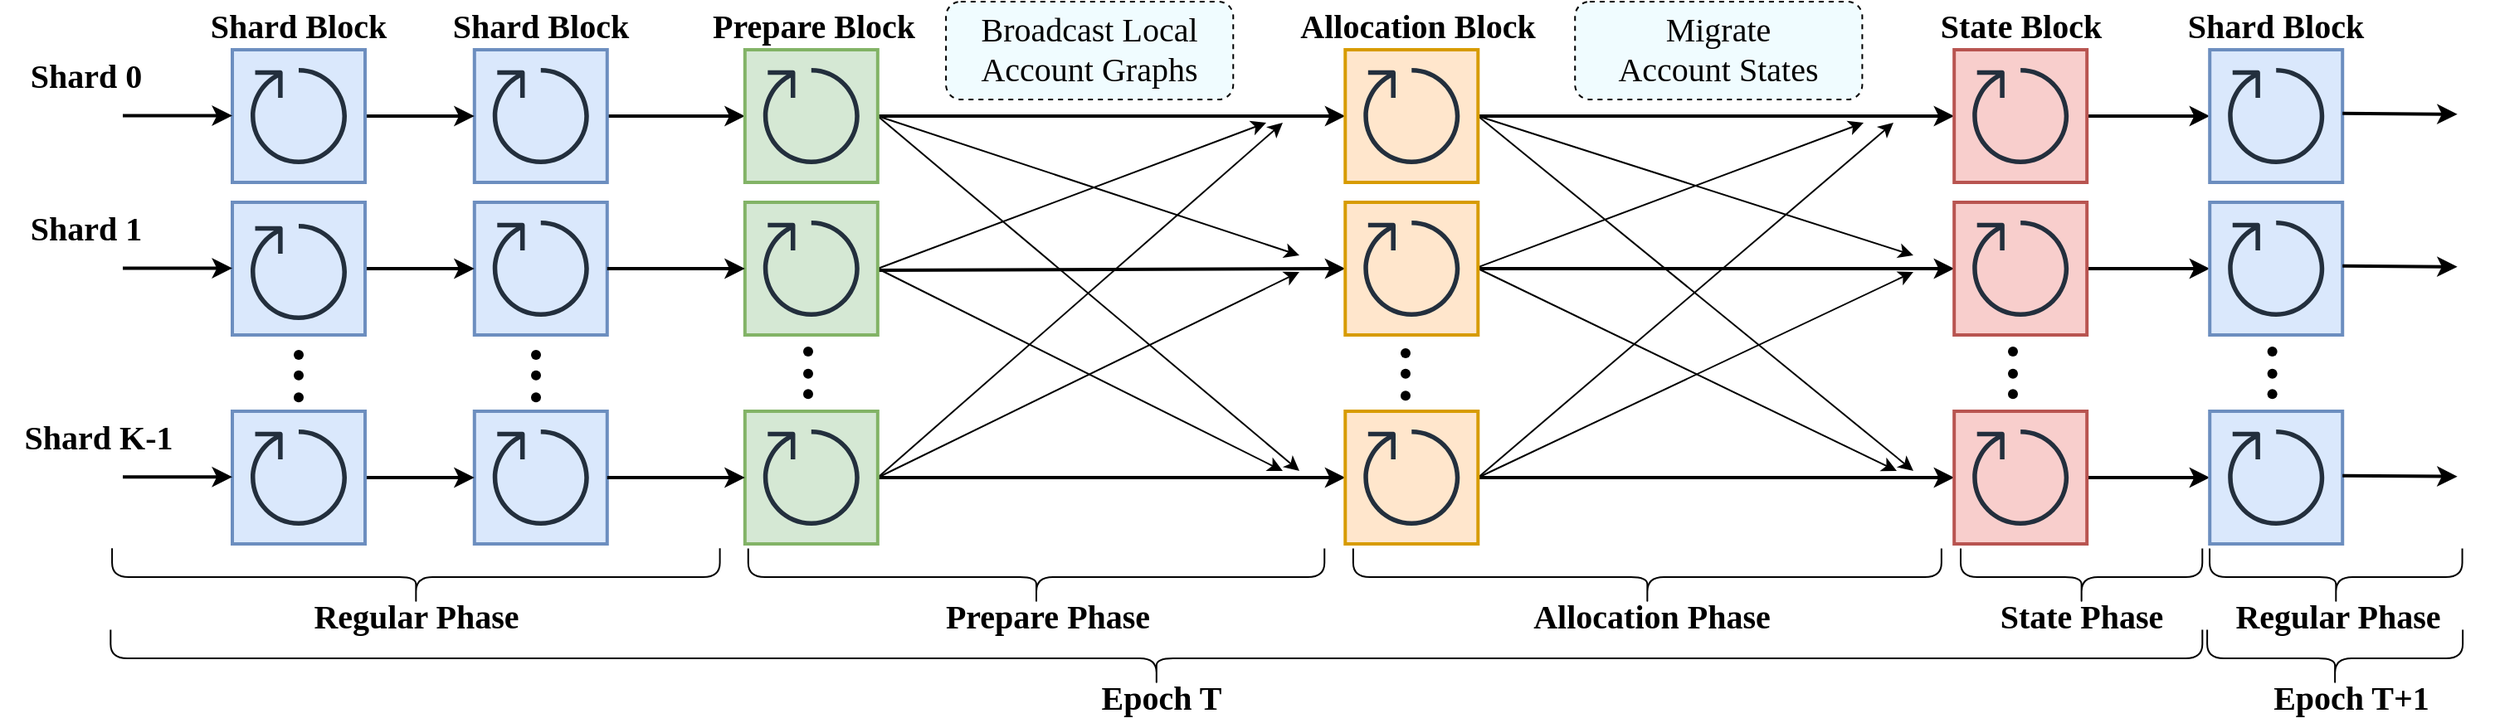 <mxfile version="22.0.3" type="device">
  <diagram id="_VFTBSKEBvOXXveK2GOR" name="第 1 页">
    <mxGraphModel dx="2044" dy="1166" grid="1" gridSize="10" guides="1" tooltips="1" connect="1" arrows="1" fold="1" page="1" pageScale="1" pageWidth="827" pageHeight="1169" math="0" shadow="0">
      <root>
        <mxCell id="0" />
        <mxCell id="1" parent="0" />
        <mxCell id="jjL_H0jXXh8-tqAnvM_W-17" value="Shard 0" style="text;html=1;strokeColor=none;fillColor=none;align=center;verticalAlign=middle;whiteSpace=wrap;rounded=0;fontSize=20;container=0;fontFamily=Times New Roman;fontStyle=1" parent="1" vertex="1">
          <mxGeometry x="10.0" y="296" width="103.852" height="30" as="geometry" />
        </mxCell>
        <mxCell id="jjL_H0jXXh8-tqAnvM_W-18" value="Shard 1" style="text;html=1;strokeColor=none;fillColor=none;align=center;verticalAlign=middle;whiteSpace=wrap;rounded=0;fontSize=20;container=0;fontFamily=Times New Roman;fontStyle=1" parent="1" vertex="1">
          <mxGeometry x="10" y="388" width="103.852" height="30" as="geometry" />
        </mxCell>
        <mxCell id="jjL_H0jXXh8-tqAnvM_W-19" value="Shard K-1" style="text;html=1;strokeColor=none;fillColor=none;align=center;verticalAlign=middle;whiteSpace=wrap;rounded=0;fontSize=20;container=0;fontFamily=Times New Roman;fontStyle=1" parent="1" vertex="1">
          <mxGeometry x="10.0" y="514" width="119.2" height="30" as="geometry" />
        </mxCell>
        <mxCell id="jjL_H0jXXh8-tqAnvM_W-20" value="" style="endArrow=classic;html=1;rounded=0;exitX=1;exitY=0.5;exitDx=0;exitDy=0;strokeWidth=2;fontFamily=Times New Roman;fontStyle=1" parent="1" source="jjL_H0jXXh8-tqAnvM_W-5" edge="1">
          <mxGeometry width="50" height="50" relative="1" as="geometry">
            <mxPoint x="718.531" y="536" as="sourcePoint" />
            <mxPoint x="458.903" y="336" as="targetPoint" />
          </mxGeometry>
        </mxCell>
        <mxCell id="jjL_H0jXXh8-tqAnvM_W-33" value="Shard Block" style="text;html=1;strokeColor=none;fillColor=none;align=center;verticalAlign=middle;whiteSpace=wrap;rounded=0;fontSize=20;container=0;fontFamily=Times New Roman;fontStyle=1" parent="1" vertex="1">
          <mxGeometry x="279.99" y="266" width="111.79" height="30" as="geometry" />
        </mxCell>
        <mxCell id="jjL_H0jXXh8-tqAnvM_W-34" value="Prepare Block" style="text;html=1;strokeColor=none;fillColor=none;align=center;verticalAlign=middle;whiteSpace=wrap;rounded=0;fontSize=20;container=0;fontFamily=Times New Roman;fontStyle=1" parent="1" vertex="1">
          <mxGeometry x="436.78" y="266" width="127.06" height="30" as="geometry" />
        </mxCell>
        <mxCell id="jjL_H0jXXh8-tqAnvM_W-44" value="Allocation Block" style="text;html=1;strokeColor=none;fillColor=none;align=center;verticalAlign=middle;whiteSpace=wrap;rounded=0;fontSize=20;container=0;fontFamily=Times New Roman;fontStyle=1" parent="1" vertex="1">
          <mxGeometry x="789.9" y="266" width="148.81" height="30" as="geometry" />
        </mxCell>
        <mxCell id="jjL_H0jXXh8-tqAnvM_W-54" value="State Block" style="text;html=1;strokeColor=none;fillColor=none;align=center;verticalAlign=middle;whiteSpace=wrap;rounded=0;fontSize=20;container=0;fontFamily=Times New Roman;fontStyle=1" parent="1" vertex="1">
          <mxGeometry x="1175.673" y="266" width="103.852" height="30" as="geometry" />
        </mxCell>
        <mxCell id="jjL_H0jXXh8-tqAnvM_W-65" value="" style="endArrow=classic;html=1;rounded=0;exitX=1;exitY=0.5;exitDx=0;exitDy=0;strokeWidth=2;entryX=0;entryY=0.5;entryDx=0;entryDy=0;fontFamily=Times New Roman;fontStyle=1" parent="1" source="jjL_H0jXXh8-tqAnvM_W-22" target="jjL_H0jXXh8-tqAnvM_W-36" edge="1">
          <mxGeometry width="50" height="50" relative="1" as="geometry">
            <mxPoint x="597.371" y="335.5" as="sourcePoint" />
            <mxPoint x="666.606" y="335.5" as="targetPoint" />
          </mxGeometry>
        </mxCell>
        <mxCell id="jjL_H0jXXh8-tqAnvM_W-67" value="" style="endArrow=classic;html=1;rounded=0;strokeWidth=2;entryX=0;entryY=0.5;entryDx=0;entryDy=0;fontFamily=Times New Roman;fontStyle=1;exitX=0.926;exitY=0.513;exitDx=0;exitDy=0;exitPerimeter=0;" parent="1" source="jjL_H0jXXh8-tqAnvM_W-25" target="jjL_H0jXXh8-tqAnvM_W-39" edge="1">
          <mxGeometry width="50" height="50" relative="1" as="geometry">
            <mxPoint x="543" y="428" as="sourcePoint" />
            <mxPoint x="735.84" y="428" as="targetPoint" />
          </mxGeometry>
        </mxCell>
        <mxCell id="jjL_H0jXXh8-tqAnvM_W-68" value="" style="endArrow=classic;html=1;rounded=0;exitX=1;exitY=0.5;exitDx=0;exitDy=0;strokeWidth=2;entryX=0;entryY=0.5;entryDx=0;entryDy=0;fontFamily=Times New Roman;fontStyle=1" parent="1" source="jjL_H0jXXh8-tqAnvM_W-28" target="jjL_H0jXXh8-tqAnvM_W-42" edge="1">
          <mxGeometry width="50" height="50" relative="1" as="geometry">
            <mxPoint x="597.371" y="553.5" as="sourcePoint" />
            <mxPoint x="735.84" y="554" as="targetPoint" />
          </mxGeometry>
        </mxCell>
        <mxCell id="jjL_H0jXXh8-tqAnvM_W-69" value="" style="endArrow=classic;html=1;rounded=0;exitX=1;exitY=0.5;exitDx=0;exitDy=0;strokeWidth=2;entryX=0;entryY=0.5;entryDx=0;entryDy=0;fontFamily=Times New Roman;fontStyle=1" parent="1" source="jjL_H0jXXh8-tqAnvM_W-42" target="jjL_H0jXXh8-tqAnvM_W-52" edge="1">
          <mxGeometry width="50" height="50" relative="1" as="geometry">
            <mxPoint x="959.121" y="553.5" as="sourcePoint" />
            <mxPoint x="1097.589" y="554" as="targetPoint" />
          </mxGeometry>
        </mxCell>
        <mxCell id="jjL_H0jXXh8-tqAnvM_W-70" value="" style="endArrow=classic;html=1;rounded=0;exitX=1;exitY=0.5;exitDx=0;exitDy=0;strokeWidth=2;entryX=0;entryY=0.5;entryDx=0;entryDy=0;fontFamily=Times New Roman;fontStyle=1" parent="1" source="jjL_H0jXXh8-tqAnvM_W-39" target="jjL_H0jXXh8-tqAnvM_W-49" edge="1">
          <mxGeometry width="50" height="50" relative="1" as="geometry">
            <mxPoint x="959.121" y="427.5" as="sourcePoint" />
            <mxPoint x="1097.589" y="428" as="targetPoint" />
          </mxGeometry>
        </mxCell>
        <mxCell id="jjL_H0jXXh8-tqAnvM_W-71" value="" style="endArrow=classic;html=1;rounded=0;exitX=1;exitY=0.5;exitDx=0;exitDy=0;strokeWidth=2;entryX=0;entryY=0.5;entryDx=0;entryDy=0;fontFamily=Times New Roman;fontStyle=1" parent="1" source="jjL_H0jXXh8-tqAnvM_W-36" target="jjL_H0jXXh8-tqAnvM_W-46" edge="1">
          <mxGeometry width="50" height="50" relative="1" as="geometry">
            <mxPoint x="959.121" y="335.5" as="sourcePoint" />
            <mxPoint x="1097.589" y="336" as="targetPoint" />
          </mxGeometry>
        </mxCell>
        <mxCell id="jjL_H0jXXh8-tqAnvM_W-72" value="" style="endArrow=classic;html=1;rounded=0;exitX=1;exitY=0.5;exitDx=0;exitDy=0;strokeWidth=2;fontFamily=Times New Roman;fontStyle=1;entryX=0;entryY=0.5;entryDx=0;entryDy=0;" parent="1" source="jjL_H0jXXh8-tqAnvM_W-46" target="jjL_H0jXXh8-tqAnvM_W-56" edge="1">
          <mxGeometry width="50" height="50" relative="1" as="geometry">
            <mxPoint x="1326.063" y="335.5" as="sourcePoint" />
            <mxPoint x="1395.297" y="336" as="targetPoint" />
          </mxGeometry>
        </mxCell>
        <mxCell id="jjL_H0jXXh8-tqAnvM_W-73" value="" style="endArrow=classic;html=1;rounded=0;exitX=1;exitY=0.5;exitDx=0;exitDy=0;strokeWidth=2;fontFamily=Times New Roman;fontStyle=1;entryX=0;entryY=0.5;entryDx=0;entryDy=0;" parent="1" source="jjL_H0jXXh8-tqAnvM_W-49" target="jjL_H0jXXh8-tqAnvM_W-59" edge="1">
          <mxGeometry width="50" height="50" relative="1" as="geometry">
            <mxPoint x="1326.063" y="427.5" as="sourcePoint" />
            <mxPoint x="1395.297" y="428" as="targetPoint" />
          </mxGeometry>
        </mxCell>
        <mxCell id="jjL_H0jXXh8-tqAnvM_W-74" value="" style="endArrow=classic;html=1;rounded=0;exitX=1;exitY=0.5;exitDx=0;exitDy=0;strokeWidth=2;fontFamily=Times New Roman;fontStyle=1;entryX=0;entryY=0.5;entryDx=0;entryDy=0;" parent="1" source="jjL_H0jXXh8-tqAnvM_W-52" target="jjL_H0jXXh8-tqAnvM_W-62" edge="1">
          <mxGeometry width="50" height="50" relative="1" as="geometry">
            <mxPoint x="1326.063" y="553.5" as="sourcePoint" />
            <mxPoint x="1395.297" y="554" as="targetPoint" />
          </mxGeometry>
        </mxCell>
        <mxCell id="jjL_H0jXXh8-tqAnvM_W-76" value="Shard Block" style="text;html=1;strokeColor=none;fillColor=none;align=center;verticalAlign=middle;whiteSpace=wrap;rounded=0;fontSize=20;container=0;fontFamily=Times New Roman;fontStyle=1" parent="1" vertex="1">
          <mxGeometry x="1324.88" y="266" width="113.46" height="30" as="geometry" />
        </mxCell>
        <mxCell id="jjL_H0jXXh8-tqAnvM_W-85" value="" style="endArrow=classic;html=1;rounded=0;exitX=1;exitY=0.5;exitDx=0;exitDy=0;fontFamily=Times New Roman;fontStyle=1" parent="1" source="jjL_H0jXXh8-tqAnvM_W-22" edge="1">
          <mxGeometry width="50" height="50" relative="1" as="geometry">
            <mxPoint x="718.531" y="519" as="sourcePoint" />
            <mxPoint x="793" y="420" as="targetPoint" />
          </mxGeometry>
        </mxCell>
        <mxCell id="jjL_H0jXXh8-tqAnvM_W-86" value="" style="endArrow=classic;html=1;rounded=0;fontFamily=Times New Roman;fontStyle=1;exitX=1;exitY=0.5;exitDx=0;exitDy=0;" parent="1" source="jjL_H0jXXh8-tqAnvM_W-25" edge="1">
          <mxGeometry width="50" height="50" relative="1" as="geometry">
            <mxPoint x="597.371" y="439" as="sourcePoint" />
            <mxPoint x="773" y="340" as="targetPoint" />
          </mxGeometry>
        </mxCell>
        <mxCell id="jjL_H0jXXh8-tqAnvM_W-87" value="" style="endArrow=classic;html=1;rounded=0;exitX=1;exitY=0.5;exitDx=0;exitDy=0;fontFamily=Times New Roman;fontStyle=1" parent="1" source="jjL_H0jXXh8-tqAnvM_W-22" edge="1">
          <mxGeometry width="50" height="50" relative="1" as="geometry">
            <mxPoint x="614.68" y="449" as="sourcePoint" />
            <mxPoint x="793" y="550" as="targetPoint" />
          </mxGeometry>
        </mxCell>
        <mxCell id="jjL_H0jXXh8-tqAnvM_W-88" value="" style="endArrow=classic;html=1;rounded=0;exitX=1;exitY=0.5;exitDx=0;exitDy=0;fontFamily=Times New Roman;fontStyle=1" parent="1" source="jjL_H0jXXh8-tqAnvM_W-25" edge="1">
          <mxGeometry width="50" height="50" relative="1" as="geometry">
            <mxPoint x="614.68" y="329" as="sourcePoint" />
            <mxPoint x="783" y="550" as="targetPoint" />
          </mxGeometry>
        </mxCell>
        <mxCell id="jjL_H0jXXh8-tqAnvM_W-89" value="" style="endArrow=classic;html=1;rounded=0;exitX=1;exitY=0.5;exitDx=0;exitDy=0;fontFamily=Times New Roman;fontStyle=1" parent="1" source="jjL_H0jXXh8-tqAnvM_W-28" edge="1">
          <mxGeometry width="50" height="50" relative="1" as="geometry">
            <mxPoint x="614.68" y="449" as="sourcePoint" />
            <mxPoint x="793" y="430" as="targetPoint" />
          </mxGeometry>
        </mxCell>
        <mxCell id="jjL_H0jXXh8-tqAnvM_W-90" value="" style="endArrow=classic;html=1;rounded=0;exitX=1;exitY=0.5;exitDx=0;exitDy=0;fontFamily=Times New Roman;fontStyle=1" parent="1" source="jjL_H0jXXh8-tqAnvM_W-28" edge="1">
          <mxGeometry width="50" height="50" relative="1" as="geometry">
            <mxPoint x="597.371" y="679" as="sourcePoint" />
            <mxPoint x="783" y="340" as="targetPoint" />
          </mxGeometry>
        </mxCell>
        <mxCell id="jjL_H0jXXh8-tqAnvM_W-91" value="" style="endArrow=classic;html=1;rounded=0;fontFamily=Times New Roman;fontStyle=1;exitX=1;exitY=0.5;exitDx=0;exitDy=0;" parent="1" source="jjL_H0jXXh8-tqAnvM_W-36" edge="1">
          <mxGeometry width="50" height="50" relative="1" as="geometry">
            <mxPoint x="903" y="320" as="sourcePoint" />
            <mxPoint x="1163" y="420" as="targetPoint" />
          </mxGeometry>
        </mxCell>
        <mxCell id="jjL_H0jXXh8-tqAnvM_W-92" value="" style="endArrow=classic;html=1;rounded=0;fontFamily=Times New Roman;fontStyle=1;exitX=0.904;exitY=0.525;exitDx=0;exitDy=0;exitPerimeter=0;" parent="1" source="jjL_H0jXXh8-tqAnvM_W-39" edge="1">
          <mxGeometry width="50" height="50" relative="1" as="geometry">
            <mxPoint x="903" y="430" as="sourcePoint" />
            <mxPoint x="1133" y="340" as="targetPoint" />
          </mxGeometry>
        </mxCell>
        <mxCell id="jjL_H0jXXh8-tqAnvM_W-93" value="" style="endArrow=classic;html=1;rounded=0;exitX=1;exitY=0.5;exitDx=0;exitDy=0;fontFamily=Times New Roman;fontStyle=1" parent="1" source="jjL_H0jXXh8-tqAnvM_W-42" edge="1">
          <mxGeometry width="50" height="50" relative="1" as="geometry">
            <mxPoint x="959.121" y="639" as="sourcePoint" />
            <mxPoint x="1151" y="340" as="targetPoint" />
          </mxGeometry>
        </mxCell>
        <mxCell id="jjL_H0jXXh8-tqAnvM_W-94" value="" style="endArrow=classic;html=1;rounded=0;fontFamily=Times New Roman;fontStyle=1;exitX=1;exitY=0.5;exitDx=0;exitDy=0;" parent="1" source="jjL_H0jXXh8-tqAnvM_W-36" edge="1">
          <mxGeometry width="50" height="50" relative="1" as="geometry">
            <mxPoint x="903" y="320" as="sourcePoint" />
            <mxPoint x="1163" y="550" as="targetPoint" />
          </mxGeometry>
        </mxCell>
        <mxCell id="jjL_H0jXXh8-tqAnvM_W-95" value="" style="endArrow=classic;html=1;rounded=0;fontFamily=Times New Roman;fontStyle=1;exitX=1;exitY=0.5;exitDx=0;exitDy=0;" parent="1" source="jjL_H0jXXh8-tqAnvM_W-42" edge="1">
          <mxGeometry width="50" height="50" relative="1" as="geometry">
            <mxPoint x="903" y="640" as="sourcePoint" />
            <mxPoint x="1163" y="430" as="targetPoint" />
          </mxGeometry>
        </mxCell>
        <mxCell id="jjL_H0jXXh8-tqAnvM_W-96" value="" style="endArrow=classic;html=1;rounded=0;fontFamily=Times New Roman;fontStyle=1;exitX=1;exitY=0.5;exitDx=0;exitDy=0;" parent="1" source="jjL_H0jXXh8-tqAnvM_W-39" edge="1">
          <mxGeometry width="50" height="50" relative="1" as="geometry">
            <mxPoint x="903" y="430" as="sourcePoint" />
            <mxPoint x="1153" y="550" as="targetPoint" />
          </mxGeometry>
        </mxCell>
        <mxCell id="jjL_H0jXXh8-tqAnvM_W-5" value="" style="whiteSpace=wrap;html=1;aspect=fixed;strokeWidth=2;fillColor=#dae8fc;strokeColor=#6c8ebf;container=0;fontFamily=Times New Roman;fontStyle=1" parent="1" vertex="1">
          <mxGeometry x="295.89" y="296" width="80" height="80" as="geometry" />
        </mxCell>
        <mxCell id="jjL_H0jXXh8-tqAnvM_W-6" value="" style="sketch=0;outlineConnect=0;fontColor=#232F3E;gradientColor=none;fillColor=#232F3D;strokeColor=none;dashed=0;verticalLabelPosition=bottom;verticalAlign=top;align=center;html=1;fontSize=12;fontStyle=1;aspect=fixed;pointerEvents=1;shape=mxgraph.aws4.recover;strokeWidth=1;container=0;fontFamily=Times New Roman;" parent="1" vertex="1">
          <mxGeometry x="306.889" y="307" width="58" height="58" as="geometry" />
        </mxCell>
        <mxCell id="jjL_H0jXXh8-tqAnvM_W-9" value="" style="whiteSpace=wrap;html=1;aspect=fixed;strokeWidth=2;container=0;fillColor=#dae8fc;strokeColor=#6c8ebf;fontFamily=Times New Roman;fontStyle=1" parent="1" vertex="1">
          <mxGeometry x="295.89" y="388" width="80" height="80" as="geometry" />
        </mxCell>
        <mxCell id="jjL_H0jXXh8-tqAnvM_W-10" value="" style="sketch=0;outlineConnect=0;fontColor=#232F3E;gradientColor=none;fillColor=#232F3D;strokeColor=none;dashed=0;verticalLabelPosition=bottom;verticalAlign=top;align=center;html=1;fontSize=12;fontStyle=1;aspect=fixed;pointerEvents=1;shape=mxgraph.aws4.recover;strokeWidth=1;container=0;fontFamily=Times New Roman;" parent="1" vertex="1">
          <mxGeometry x="306.889" y="399" width="58" height="58" as="geometry" />
        </mxCell>
        <mxCell id="jjL_H0jXXh8-tqAnvM_W-12" value="" style="whiteSpace=wrap;html=1;aspect=fixed;strokeWidth=2;container=0;fillColor=#dae8fc;strokeColor=#6c8ebf;fontFamily=Times New Roman;fontStyle=1" parent="1" vertex="1">
          <mxGeometry x="295.89" y="514" width="80" height="80" as="geometry" />
        </mxCell>
        <mxCell id="jjL_H0jXXh8-tqAnvM_W-13" value="" style="sketch=0;outlineConnect=0;fontColor=#232F3E;gradientColor=none;fillColor=#232F3D;strokeColor=none;dashed=0;verticalLabelPosition=bottom;verticalAlign=top;align=center;html=1;fontSize=12;fontStyle=1;aspect=fixed;pointerEvents=1;shape=mxgraph.aws4.recover;strokeWidth=1;container=0;fontFamily=Times New Roman;" parent="1" vertex="1">
          <mxGeometry x="306.889" y="525" width="58" height="58" as="geometry" />
        </mxCell>
        <mxCell id="jjL_H0jXXh8-tqAnvM_W-22" value="" style="whiteSpace=wrap;html=1;aspect=fixed;strokeWidth=2;container=0;fillColor=#d5e8d4;strokeColor=#82b366;fontFamily=Times New Roman;fontStyle=1" parent="1" vertex="1">
          <mxGeometry x="458.903" y="296" width="80" height="80" as="geometry" />
        </mxCell>
        <mxCell id="jjL_H0jXXh8-tqAnvM_W-23" value="" style="sketch=0;outlineConnect=0;fontColor=#232F3E;gradientColor=none;fillColor=#232F3D;strokeColor=none;dashed=0;verticalLabelPosition=bottom;verticalAlign=top;align=center;html=1;fontSize=12;fontStyle=1;aspect=fixed;pointerEvents=1;shape=mxgraph.aws4.recover;strokeWidth=1;container=0;fontFamily=Times New Roman;" parent="1" vertex="1">
          <mxGeometry x="469.902" y="307" width="58" height="58" as="geometry" />
        </mxCell>
        <mxCell id="jjL_H0jXXh8-tqAnvM_W-25" value="" style="whiteSpace=wrap;html=1;aspect=fixed;strokeWidth=2;container=0;fillColor=#d5e8d4;strokeColor=#82b366;fontFamily=Times New Roman;fontStyle=1" parent="1" vertex="1">
          <mxGeometry x="458.903" y="388" width="80" height="80" as="geometry" />
        </mxCell>
        <mxCell id="jjL_H0jXXh8-tqAnvM_W-30" value="" style="endArrow=classic;html=1;rounded=0;exitX=1;exitY=0.5;exitDx=0;exitDy=0;entryX=0;entryY=0.5;entryDx=0;entryDy=0;strokeWidth=2;fontFamily=Times New Roman;fontStyle=1" parent="1" source="jjL_H0jXXh8-tqAnvM_W-9" target="jjL_H0jXXh8-tqAnvM_W-25" edge="1">
          <mxGeometry width="50" height="50" relative="1" as="geometry">
            <mxPoint x="718.531" y="628" as="sourcePoint" />
            <mxPoint x="805.074" y="578" as="targetPoint" />
          </mxGeometry>
        </mxCell>
        <mxCell id="jjL_H0jXXh8-tqAnvM_W-26" value="" style="sketch=0;outlineConnect=0;fontColor=#232F3E;gradientColor=none;fillColor=#232F3D;strokeColor=none;dashed=0;verticalLabelPosition=bottom;verticalAlign=top;align=center;html=1;fontSize=12;fontStyle=1;aspect=fixed;pointerEvents=1;shape=mxgraph.aws4.recover;strokeWidth=1;container=0;fontFamily=Times New Roman;" parent="1" vertex="1">
          <mxGeometry x="469.902" y="399" width="58" height="58" as="geometry" />
        </mxCell>
        <mxCell id="jjL_H0jXXh8-tqAnvM_W-28" value="" style="whiteSpace=wrap;html=1;aspect=fixed;strokeWidth=2;container=0;fillColor=#d5e8d4;strokeColor=#82b366;fontFamily=Times New Roman;fontStyle=1" parent="1" vertex="1">
          <mxGeometry x="458.903" y="514" width="80" height="80" as="geometry" />
        </mxCell>
        <mxCell id="jjL_H0jXXh8-tqAnvM_W-31" value="" style="endArrow=classic;html=1;rounded=0;exitX=1;exitY=0.5;exitDx=0;exitDy=0;entryX=0;entryY=0.5;entryDx=0;entryDy=0;strokeWidth=2;fontFamily=Times New Roman;fontStyle=1" parent="1" source="jjL_H0jXXh8-tqAnvM_W-12" target="jjL_H0jXXh8-tqAnvM_W-28" edge="1">
          <mxGeometry width="50" height="50" relative="1" as="geometry">
            <mxPoint x="718.531" y="514" as="sourcePoint" />
            <mxPoint x="805.074" y="464" as="targetPoint" />
          </mxGeometry>
        </mxCell>
        <mxCell id="jjL_H0jXXh8-tqAnvM_W-29" value="" style="sketch=0;outlineConnect=0;fontColor=#232F3E;gradientColor=none;fillColor=#232F3D;strokeColor=none;dashed=0;verticalLabelPosition=bottom;verticalAlign=top;align=center;html=1;fontSize=12;fontStyle=1;aspect=fixed;pointerEvents=1;shape=mxgraph.aws4.recover;strokeWidth=1;container=0;fontFamily=Times New Roman;" parent="1" vertex="1">
          <mxGeometry x="469.902" y="525" width="58" height="58" as="geometry" />
        </mxCell>
        <mxCell id="jjL_H0jXXh8-tqAnvM_W-36" value="" style="whiteSpace=wrap;html=1;aspect=fixed;strokeWidth=2;container=0;fillColor=#ffe6cc;strokeColor=#d79b00;fontFamily=Times New Roman;fontStyle=1" parent="1" vertex="1">
          <mxGeometry x="820.652" y="296" width="80" height="80" as="geometry" />
        </mxCell>
        <mxCell id="jjL_H0jXXh8-tqAnvM_W-37" value="" style="sketch=0;outlineConnect=0;fontColor=#232F3E;gradientColor=none;fillColor=#232F3D;strokeColor=none;dashed=0;verticalLabelPosition=bottom;verticalAlign=top;align=center;html=1;fontSize=12;fontStyle=1;aspect=fixed;pointerEvents=1;shape=mxgraph.aws4.recover;strokeWidth=1;container=0;fontFamily=Times New Roman;" parent="1" vertex="1">
          <mxGeometry x="831.651" y="307" width="58" height="58" as="geometry" />
        </mxCell>
        <mxCell id="jjL_H0jXXh8-tqAnvM_W-39" value="" style="whiteSpace=wrap;html=1;aspect=fixed;strokeWidth=2;container=0;fillColor=#ffe6cc;strokeColor=#d79b00;fontFamily=Times New Roman;fontStyle=1" parent="1" vertex="1">
          <mxGeometry x="820.652" y="388" width="80" height="80" as="geometry" />
        </mxCell>
        <mxCell id="jjL_H0jXXh8-tqAnvM_W-40" value="" style="sketch=0;outlineConnect=0;fontColor=#232F3E;gradientColor=none;fillColor=#232F3D;strokeColor=none;dashed=0;verticalLabelPosition=bottom;verticalAlign=top;align=center;html=1;fontSize=12;fontStyle=1;aspect=fixed;pointerEvents=1;shape=mxgraph.aws4.recover;strokeWidth=1;container=0;fontFamily=Times New Roman;" parent="1" vertex="1">
          <mxGeometry x="831.651" y="399" width="58" height="58" as="geometry" />
        </mxCell>
        <mxCell id="jjL_H0jXXh8-tqAnvM_W-42" value="" style="whiteSpace=wrap;html=1;aspect=fixed;strokeWidth=2;container=0;fillColor=#ffe6cc;strokeColor=#d79b00;fontFamily=Times New Roman;fontStyle=1" parent="1" vertex="1">
          <mxGeometry x="820.652" y="514" width="80" height="80" as="geometry" />
        </mxCell>
        <mxCell id="jjL_H0jXXh8-tqAnvM_W-43" value="" style="sketch=0;outlineConnect=0;fontColor=#232F3E;gradientColor=none;fillColor=#232F3D;strokeColor=none;dashed=0;verticalLabelPosition=bottom;verticalAlign=top;align=center;html=1;fontSize=12;fontStyle=1;aspect=fixed;pointerEvents=1;shape=mxgraph.aws4.recover;strokeWidth=1;container=0;fontFamily=Times New Roman;" parent="1" vertex="1">
          <mxGeometry x="831.651" y="525" width="58" height="58" as="geometry" />
        </mxCell>
        <mxCell id="jjL_H0jXXh8-tqAnvM_W-46" value="" style="whiteSpace=wrap;html=1;aspect=fixed;strokeWidth=2;container=0;fillColor=#f8cecc;strokeColor=#b85450;fontFamily=Times New Roman;fontStyle=1" parent="1" vertex="1">
          <mxGeometry x="1187.594" y="296" width="80" height="80" as="geometry" />
        </mxCell>
        <mxCell id="jjL_H0jXXh8-tqAnvM_W-47" value="" style="sketch=0;outlineConnect=0;fontColor=#232F3E;gradientColor=none;fillColor=#232F3D;strokeColor=none;dashed=0;verticalLabelPosition=bottom;verticalAlign=top;align=center;html=1;fontSize=12;fontStyle=1;aspect=fixed;pointerEvents=1;shape=mxgraph.aws4.recover;strokeWidth=1;container=0;fontFamily=Times New Roman;" parent="1" vertex="1">
          <mxGeometry x="1198.593" y="307" width="58" height="58" as="geometry" />
        </mxCell>
        <mxCell id="jjL_H0jXXh8-tqAnvM_W-49" value="" style="whiteSpace=wrap;html=1;aspect=fixed;strokeWidth=2;container=0;fillColor=#f8cecc;strokeColor=#b85450;fontFamily=Times New Roman;fontStyle=1" parent="1" vertex="1">
          <mxGeometry x="1187.594" y="388" width="80" height="80" as="geometry" />
        </mxCell>
        <mxCell id="jjL_H0jXXh8-tqAnvM_W-50" value="" style="sketch=0;outlineConnect=0;fontColor=#232F3E;gradientColor=none;fillColor=#232F3D;strokeColor=none;dashed=0;verticalLabelPosition=bottom;verticalAlign=top;align=center;html=1;fontSize=12;fontStyle=1;aspect=fixed;pointerEvents=1;shape=mxgraph.aws4.recover;strokeWidth=1;container=0;fontFamily=Times New Roman;" parent="1" vertex="1">
          <mxGeometry x="1198.593" y="399" width="58" height="58" as="geometry" />
        </mxCell>
        <mxCell id="jjL_H0jXXh8-tqAnvM_W-52" value="" style="whiteSpace=wrap;html=1;aspect=fixed;strokeWidth=2;container=0;fillColor=#f8cecc;strokeColor=#b85450;fontFamily=Times New Roman;fontStyle=1" parent="1" vertex="1">
          <mxGeometry x="1187.594" y="514" width="80" height="80" as="geometry" />
        </mxCell>
        <mxCell id="jjL_H0jXXh8-tqAnvM_W-53" value="" style="sketch=0;outlineConnect=0;fontColor=#232F3E;gradientColor=none;fillColor=#232F3D;strokeColor=none;dashed=0;verticalLabelPosition=bottom;verticalAlign=top;align=center;html=1;fontSize=12;fontStyle=1;aspect=fixed;pointerEvents=1;shape=mxgraph.aws4.recover;strokeWidth=1;container=0;fontFamily=Times New Roman;" parent="1" vertex="1">
          <mxGeometry x="1198.593" y="525" width="58" height="58" as="geometry" />
        </mxCell>
        <mxCell id="jjL_H0jXXh8-tqAnvM_W-56" value="" style="whiteSpace=wrap;html=1;aspect=fixed;strokeWidth=2;container=0;fillColor=#dae8fc;strokeColor=#6c8ebf;fontFamily=Times New Roman;fontStyle=1" parent="1" vertex="1">
          <mxGeometry x="1341.607" y="296" width="80" height="80" as="geometry" />
        </mxCell>
        <mxCell id="jjL_H0jXXh8-tqAnvM_W-57" value="" style="sketch=0;outlineConnect=0;fontColor=#232F3E;gradientColor=none;fillColor=#232F3D;strokeColor=none;dashed=0;verticalLabelPosition=bottom;verticalAlign=top;align=center;html=1;fontSize=12;fontStyle=1;aspect=fixed;pointerEvents=1;shape=mxgraph.aws4.recover;strokeWidth=1;container=0;fontFamily=Times New Roman;" parent="1" vertex="1">
          <mxGeometry x="1352.606" y="307" width="58" height="58" as="geometry" />
        </mxCell>
        <mxCell id="jjL_H0jXXh8-tqAnvM_W-59" value="" style="whiteSpace=wrap;html=1;aspect=fixed;strokeWidth=2;container=0;fillColor=#dae8fc;strokeColor=#6c8ebf;fontFamily=Times New Roman;fontStyle=1" parent="1" vertex="1">
          <mxGeometry x="1341.607" y="388" width="80" height="80" as="geometry" />
        </mxCell>
        <mxCell id="jjL_H0jXXh8-tqAnvM_W-60" value="" style="sketch=0;outlineConnect=0;fontColor=#232F3E;gradientColor=none;fillColor=#232F3D;strokeColor=none;dashed=0;verticalLabelPosition=bottom;verticalAlign=top;align=center;html=1;fontSize=12;fontStyle=1;aspect=fixed;pointerEvents=1;shape=mxgraph.aws4.recover;strokeWidth=1;container=0;fontFamily=Times New Roman;" parent="1" vertex="1">
          <mxGeometry x="1352.606" y="399" width="58" height="58" as="geometry" />
        </mxCell>
        <mxCell id="jjL_H0jXXh8-tqAnvM_W-62" value="" style="whiteSpace=wrap;html=1;aspect=fixed;strokeWidth=2;container=0;fillColor=#dae8fc;strokeColor=#6c8ebf;fontFamily=Times New Roman;fontStyle=1" parent="1" vertex="1">
          <mxGeometry x="1341.607" y="514" width="80" height="80" as="geometry" />
        </mxCell>
        <mxCell id="jjL_H0jXXh8-tqAnvM_W-63" value="" style="sketch=0;outlineConnect=0;fontColor=#232F3E;gradientColor=none;fillColor=#232F3D;strokeColor=none;dashed=0;verticalLabelPosition=bottom;verticalAlign=top;align=center;html=1;fontSize=12;fontStyle=1;aspect=fixed;pointerEvents=1;shape=mxgraph.aws4.recover;strokeWidth=1;container=0;fontFamily=Times New Roman;" parent="1" vertex="1">
          <mxGeometry x="1352.606" y="525" width="58" height="58" as="geometry" />
        </mxCell>
        <mxCell id="jjL_H0jXXh8-tqAnvM_W-97" value="" style="group;fontFamily=Times New Roman;fontStyle=1" parent="1" vertex="1" connectable="0">
          <mxGeometry x="323" y="470" width="34.62" height="40" as="geometry" />
        </mxCell>
        <mxCell id="jjL_H0jXXh8-tqAnvM_W-14" value="" style="shape=waypoint;sketch=0;fillStyle=solid;size=6;pointerEvents=1;points=[];fillColor=none;resizable=0;rotatable=0;perimeter=centerPerimeter;snapToPoint=1;container=0;fontFamily=Times New Roman;fontStyle=1" parent="jjL_H0jXXh8-tqAnvM_W-97" vertex="1">
          <mxGeometry width="20" height="20" as="geometry" />
        </mxCell>
        <mxCell id="jjL_H0jXXh8-tqAnvM_W-15" value="" style="shape=waypoint;sketch=0;fillStyle=solid;size=6;pointerEvents=1;points=[];fillColor=none;resizable=0;rotatable=0;perimeter=centerPerimeter;snapToPoint=1;container=0;fontFamily=Times New Roman;fontStyle=1" parent="jjL_H0jXXh8-tqAnvM_W-97" vertex="1">
          <mxGeometry y="12.333" width="20" height="20" as="geometry" />
        </mxCell>
        <mxCell id="jjL_H0jXXh8-tqAnvM_W-16" value="" style="shape=waypoint;sketch=0;fillStyle=solid;size=6;pointerEvents=1;points=[];fillColor=none;resizable=0;rotatable=0;perimeter=centerPerimeter;snapToPoint=1;container=0;fontFamily=Times New Roman;fontStyle=1" parent="jjL_H0jXXh8-tqAnvM_W-97" vertex="1">
          <mxGeometry y="25.667" width="20" height="20" as="geometry" />
        </mxCell>
        <mxCell id="jjL_H0jXXh8-tqAnvM_W-98" value="" style="group;fontFamily=Times New Roman;fontStyle=1" parent="1" vertex="1" connectable="0">
          <mxGeometry x="483" y="468" width="34.62" height="40" as="geometry" />
        </mxCell>
        <mxCell id="jjL_H0jXXh8-tqAnvM_W-99" value="" style="shape=waypoint;sketch=0;fillStyle=solid;size=6;pointerEvents=1;points=[];fillColor=none;resizable=0;rotatable=0;perimeter=centerPerimeter;snapToPoint=1;container=0;fontFamily=Times New Roman;fontStyle=1" parent="jjL_H0jXXh8-tqAnvM_W-98" vertex="1">
          <mxGeometry x="4.0" width="20" height="20" as="geometry" />
        </mxCell>
        <mxCell id="jjL_H0jXXh8-tqAnvM_W-100" value="" style="shape=waypoint;sketch=0;fillStyle=solid;size=6;pointerEvents=1;points=[];fillColor=none;resizable=0;rotatable=0;perimeter=centerPerimeter;snapToPoint=1;container=0;fontFamily=Times New Roman;fontStyle=1" parent="jjL_H0jXXh8-tqAnvM_W-98" vertex="1">
          <mxGeometry x="4.0" y="13.333" width="20" height="20" as="geometry" />
        </mxCell>
        <mxCell id="jjL_H0jXXh8-tqAnvM_W-101" value="" style="shape=waypoint;sketch=0;fillStyle=solid;size=6;pointerEvents=1;points=[];fillColor=none;resizable=0;rotatable=0;perimeter=centerPerimeter;snapToPoint=1;container=0;fontFamily=Times New Roman;fontStyle=1" parent="jjL_H0jXXh8-tqAnvM_W-98" vertex="1">
          <mxGeometry x="4.0" y="25.667" width="20" height="20" as="geometry" />
        </mxCell>
        <mxCell id="jjL_H0jXXh8-tqAnvM_W-102" value="" style="group;fontFamily=Times New Roman;fontStyle=1" parent="1" vertex="1" connectable="0">
          <mxGeometry x="847" y="469" width="34.62" height="40" as="geometry" />
        </mxCell>
        <mxCell id="jjL_H0jXXh8-tqAnvM_W-103" value="" style="shape=waypoint;sketch=0;fillStyle=solid;size=6;pointerEvents=1;points=[];fillColor=none;resizable=0;rotatable=0;perimeter=centerPerimeter;snapToPoint=1;container=0;fontFamily=Times New Roman;fontStyle=1" parent="jjL_H0jXXh8-tqAnvM_W-102" vertex="1">
          <mxGeometry width="20" height="20" as="geometry" />
        </mxCell>
        <mxCell id="jjL_H0jXXh8-tqAnvM_W-104" value="" style="shape=waypoint;sketch=0;fillStyle=solid;size=6;pointerEvents=1;points=[];fillColor=none;resizable=0;rotatable=0;perimeter=centerPerimeter;snapToPoint=1;container=0;fontFamily=Times New Roman;fontStyle=1" parent="jjL_H0jXXh8-tqAnvM_W-102" vertex="1">
          <mxGeometry y="12.333" width="20" height="20" as="geometry" />
        </mxCell>
        <mxCell id="jjL_H0jXXh8-tqAnvM_W-105" value="" style="shape=waypoint;sketch=0;fillStyle=solid;size=6;pointerEvents=1;points=[];fillColor=none;resizable=0;rotatable=0;perimeter=centerPerimeter;snapToPoint=1;container=0;fontFamily=Times New Roman;fontStyle=1" parent="jjL_H0jXXh8-tqAnvM_W-102" vertex="1">
          <mxGeometry y="25.667" width="20" height="20" as="geometry" />
        </mxCell>
        <mxCell id="jjL_H0jXXh8-tqAnvM_W-106" value="" style="group;fontFamily=Times New Roman;fontStyle=1" parent="1" vertex="1" connectable="0">
          <mxGeometry x="1213" y="468" width="34.62" height="40" as="geometry" />
        </mxCell>
        <mxCell id="jjL_H0jXXh8-tqAnvM_W-107" value="" style="shape=waypoint;sketch=0;fillStyle=solid;size=6;pointerEvents=1;points=[];fillColor=none;resizable=0;rotatable=0;perimeter=centerPerimeter;snapToPoint=1;container=0;fontFamily=Times New Roman;fontStyle=1" parent="jjL_H0jXXh8-tqAnvM_W-106" vertex="1">
          <mxGeometry width="20" height="20" as="geometry" />
        </mxCell>
        <mxCell id="jjL_H0jXXh8-tqAnvM_W-108" value="" style="shape=waypoint;sketch=0;fillStyle=solid;size=6;pointerEvents=1;points=[];fillColor=none;resizable=0;rotatable=0;perimeter=centerPerimeter;snapToPoint=1;container=0;fontFamily=Times New Roman;fontStyle=1" parent="jjL_H0jXXh8-tqAnvM_W-106" vertex="1">
          <mxGeometry y="13.333" width="20" height="20" as="geometry" />
        </mxCell>
        <mxCell id="jjL_H0jXXh8-tqAnvM_W-109" value="" style="shape=waypoint;sketch=0;fillStyle=solid;size=6;pointerEvents=1;points=[];fillColor=none;resizable=0;rotatable=0;perimeter=centerPerimeter;snapToPoint=1;container=0;fontFamily=Times New Roman;fontStyle=1" parent="jjL_H0jXXh8-tqAnvM_W-106" vertex="1">
          <mxGeometry y="25.667" width="20" height="20" as="geometry" />
        </mxCell>
        <mxCell id="jjL_H0jXXh8-tqAnvM_W-110" value="" style="group;fontFamily=Times New Roman;fontStyle=1" parent="1" vertex="1" connectable="0">
          <mxGeometry x="1369.31" y="468" width="34.62" height="40" as="geometry" />
        </mxCell>
        <mxCell id="jjL_H0jXXh8-tqAnvM_W-111" value="" style="shape=waypoint;sketch=0;fillStyle=solid;size=6;pointerEvents=1;points=[];fillColor=none;resizable=0;rotatable=0;perimeter=centerPerimeter;snapToPoint=1;container=0;fontFamily=Times New Roman;fontStyle=1" parent="jjL_H0jXXh8-tqAnvM_W-110" vertex="1">
          <mxGeometry width="20" height="20" as="geometry" />
        </mxCell>
        <mxCell id="jjL_H0jXXh8-tqAnvM_W-112" value="" style="shape=waypoint;sketch=0;fillStyle=solid;size=6;pointerEvents=1;points=[];fillColor=none;resizable=0;rotatable=0;perimeter=centerPerimeter;snapToPoint=1;container=0;fontFamily=Times New Roman;fontStyle=1" parent="jjL_H0jXXh8-tqAnvM_W-110" vertex="1">
          <mxGeometry y="13.333" width="20" height="20" as="geometry" />
        </mxCell>
        <mxCell id="jjL_H0jXXh8-tqAnvM_W-113" value="" style="shape=waypoint;sketch=0;fillStyle=solid;size=6;pointerEvents=1;points=[];fillColor=none;resizable=0;rotatable=0;perimeter=centerPerimeter;snapToPoint=1;container=0;fontFamily=Times New Roman;fontStyle=1" parent="jjL_H0jXXh8-tqAnvM_W-110" vertex="1">
          <mxGeometry y="25.667" width="20" height="20" as="geometry" />
        </mxCell>
        <mxCell id="jjL_H0jXXh8-tqAnvM_W-114" value="" style="shape=curlyBracket;whiteSpace=wrap;html=1;rounded=1;labelPosition=left;verticalLabelPosition=middle;align=right;verticalAlign=middle;rotation=-90;size=0.5;fontSize=15;fontFamily=Times New Roman;fontStyle=1" parent="1" vertex="1">
          <mxGeometry x="689.6" y="32.75" width="34.62" height="1260.5" as="geometry" />
        </mxCell>
        <mxCell id="jjL_H0jXXh8-tqAnvM_W-115" value="" style="shape=curlyBracket;whiteSpace=wrap;html=1;rounded=1;flipH=1;labelPosition=right;verticalLabelPosition=middle;align=left;verticalAlign=middle;rotation=90;fontSize=15;fontFamily=Times New Roman;fontStyle=1" parent="1" vertex="1">
          <mxGeometry x="1399.75" y="586" width="34.62" height="154" as="geometry" />
        </mxCell>
        <mxCell id="jjL_H0jXXh8-tqAnvM_W-116" value="" style="endArrow=classic;html=1;rounded=0;exitX=1;exitY=0.5;exitDx=0;exitDy=0;strokeWidth=2;fontFamily=Times New Roman;fontStyle=1" parent="1" edge="1">
          <mxGeometry width="50" height="50" relative="1" as="geometry">
            <mxPoint x="1421.606" y="334.4" as="sourcePoint" />
            <mxPoint x="1490.84" y="334.9" as="targetPoint" />
          </mxGeometry>
        </mxCell>
        <mxCell id="jjL_H0jXXh8-tqAnvM_W-117" value="" style="endArrow=classic;html=1;rounded=0;exitX=1;exitY=0.5;exitDx=0;exitDy=0;strokeWidth=2;fontFamily=Times New Roman;fontStyle=1" parent="1" edge="1">
          <mxGeometry width="50" height="50" relative="1" as="geometry">
            <mxPoint x="1421.606" y="426.4" as="sourcePoint" />
            <mxPoint x="1490.84" y="426.9" as="targetPoint" />
          </mxGeometry>
        </mxCell>
        <mxCell id="jjL_H0jXXh8-tqAnvM_W-118" value="" style="endArrow=classic;html=1;rounded=0;exitX=1;exitY=0.5;exitDx=0;exitDy=0;strokeWidth=2;fontFamily=Times New Roman;fontStyle=1" parent="1" edge="1">
          <mxGeometry width="50" height="50" relative="1" as="geometry">
            <mxPoint x="1421.606" y="552.82" as="sourcePoint" />
            <mxPoint x="1490.84" y="553.32" as="targetPoint" />
          </mxGeometry>
        </mxCell>
        <mxCell id="jjL_H0jXXh8-tqAnvM_W-119" value="Epoch T" style="text;html=1;strokeColor=none;fillColor=none;align=center;verticalAlign=middle;whiteSpace=wrap;rounded=0;fontSize=20;fontFamily=Times New Roman;fontStyle=1" parent="1" vertex="1">
          <mxGeometry x="671.5" y="671" width="76.33" height="30" as="geometry" />
        </mxCell>
        <mxCell id="jjL_H0jXXh8-tqAnvM_W-120" value="Epoch T+1" style="text;html=1;strokeColor=none;fillColor=none;align=center;verticalAlign=middle;whiteSpace=wrap;rounded=0;fontSize=20;fontFamily=Times New Roman;fontStyle=1" parent="1" vertex="1">
          <mxGeometry x="1375.003" y="671" width="103.852" height="30" as="geometry" />
        </mxCell>
        <mxCell id="jjL_H0jXXh8-tqAnvM_W-121" value="" style="endArrow=classic;html=1;rounded=0;strokeWidth=2;fontFamily=Times New Roman;fontStyle=1;entryX=0;entryY=0.5;entryDx=0;entryDy=0;exitX=1;exitY=0.5;exitDx=0;exitDy=0;" parent="1" source="IwBUSf1d3M7UVpx8SBOi-1" target="jjL_H0jXXh8-tqAnvM_W-5" edge="1">
          <mxGeometry width="50" height="50" relative="1" as="geometry">
            <mxPoint x="230" y="336" as="sourcePoint" />
            <mxPoint x="295.89" y="335.58" as="targetPoint" />
          </mxGeometry>
        </mxCell>
        <mxCell id="jjL_H0jXXh8-tqAnvM_W-122" value="" style="endArrow=classic;html=1;rounded=0;exitX=1;exitY=0.5;exitDx=0;exitDy=0;entryX=0;entryY=0.5;entryDx=0;entryDy=0;strokeWidth=2;fontFamily=Times New Roman;fontStyle=1;" parent="1" source="IwBUSf1d3M7UVpx8SBOi-3" target="jjL_H0jXXh8-tqAnvM_W-9" edge="1">
          <mxGeometry width="50" height="50" relative="1" as="geometry">
            <mxPoint x="226.655" y="427.58" as="sourcePoint" />
            <mxPoint x="295.89" y="427.58" as="targetPoint" />
          </mxGeometry>
        </mxCell>
        <mxCell id="jjL_H0jXXh8-tqAnvM_W-123" value="" style="endArrow=classic;html=1;rounded=0;entryX=0;entryY=0.5;entryDx=0;entryDy=0;strokeWidth=2;fontFamily=Times New Roman;fontStyle=1" parent="1" target="jjL_H0jXXh8-tqAnvM_W-12" edge="1">
          <mxGeometry width="50" height="50" relative="1" as="geometry">
            <mxPoint x="230" y="554" as="sourcePoint" />
            <mxPoint x="295.89" y="553.17" as="targetPoint" />
          </mxGeometry>
        </mxCell>
        <mxCell id="jjL_H0jXXh8-tqAnvM_W-124" value="Broadcast Local Account Graphs" style="rounded=1;whiteSpace=wrap;html=1;fillColor=#F0FCFF;dashed=1;fontSize=20;fontFamily=Times New Roman;fontStyle=0;spacing=0;spacingTop=-3;" parent="1" vertex="1">
          <mxGeometry x="580.059" y="267" width="173.086" height="59" as="geometry" />
        </mxCell>
        <mxCell id="jjL_H0jXXh8-tqAnvM_W-125" value="Migrate&lt;br style=&quot;font-size: 20px;&quot;&gt;Account States" style="rounded=1;whiteSpace=wrap;html=1;fillColor=#F0FCFF;dashed=1;fontSize=20;fontFamily=Times New Roman;fontStyle=0;spacing=0;spacingTop=-3;" parent="1" vertex="1">
          <mxGeometry x="959.119" y="267" width="173.086" height="59" as="geometry" />
        </mxCell>
        <mxCell id="jjL_H0jXXh8-tqAnvM_W-127" value="" style="shape=curlyBracket;whiteSpace=wrap;html=1;rounded=1;flipH=1;labelPosition=right;verticalLabelPosition=middle;align=left;verticalAlign=middle;rotation=90;fontFamily=Times New Roman;fontStyle=1" parent="1" vertex="1">
          <mxGeometry x="243.36" y="430.86" width="34.62" height="366.26" as="geometry" />
        </mxCell>
        <mxCell id="jjL_H0jXXh8-tqAnvM_W-129" value="Regular Phase" style="text;html=1;strokeColor=none;fillColor=none;align=center;verticalAlign=middle;whiteSpace=wrap;rounded=0;fontSize=20;fontFamily=Times New Roman;fontStyle=1" parent="1" vertex="1">
          <mxGeometry x="170.76" y="621.5" width="180.33" height="30" as="geometry" />
        </mxCell>
        <mxCell id="jjL_H0jXXh8-tqAnvM_W-130" value="" style="shape=curlyBracket;whiteSpace=wrap;html=1;rounded=1;flipH=1;labelPosition=right;verticalLabelPosition=middle;align=left;verticalAlign=middle;rotation=90;fontFamily=Times New Roman;fontStyle=1" parent="1" vertex="1">
          <mxGeometry x="617.19" y="440.38" width="34.62" height="347.25" as="geometry" />
        </mxCell>
        <mxCell id="jjL_H0jXXh8-tqAnvM_W-131" value="Prepare Phase" style="text;html=1;strokeColor=none;fillColor=none;align=center;verticalAlign=middle;whiteSpace=wrap;rounded=0;fontSize=20;fontFamily=Times New Roman;fontStyle=1" parent="1" vertex="1">
          <mxGeometry x="553" y="621.5" width="177" height="30" as="geometry" />
        </mxCell>
        <mxCell id="jjL_H0jXXh8-tqAnvM_W-132" value="" style="shape=curlyBracket;whiteSpace=wrap;html=1;rounded=1;flipH=1;labelPosition=right;verticalLabelPosition=middle;align=left;verticalAlign=middle;rotation=90;fontFamily=Times New Roman;fontStyle=1" parent="1" vertex="1">
          <mxGeometry x="985.37" y="436.75" width="34.62" height="354.5" as="geometry" />
        </mxCell>
        <mxCell id="jjL_H0jXXh8-tqAnvM_W-133" value="Allocation Phase" style="text;html=1;strokeColor=none;fillColor=none;align=center;verticalAlign=middle;whiteSpace=wrap;rounded=0;fontSize=20;fontFamily=Times New Roman;fontStyle=1" parent="1" vertex="1">
          <mxGeometry x="900.65" y="621.5" width="209.35" height="30" as="geometry" />
        </mxCell>
        <mxCell id="jjL_H0jXXh8-tqAnvM_W-134" value="" style="shape=curlyBracket;whiteSpace=wrap;html=1;rounded=1;flipH=1;labelPosition=right;verticalLabelPosition=middle;align=left;verticalAlign=middle;rotation=90;fontFamily=Times New Roman;fontStyle=1" parent="1" vertex="1">
          <mxGeometry x="1247.01" y="541.19" width="34.62" height="145.63" as="geometry" />
        </mxCell>
        <mxCell id="jjL_H0jXXh8-tqAnvM_W-135" value="State Phase" style="text;html=1;strokeColor=none;fillColor=none;align=center;verticalAlign=middle;whiteSpace=wrap;rounded=0;fontSize=20;fontFamily=Times New Roman;fontStyle=1" parent="1" vertex="1">
          <mxGeometry x="1198.59" y="621.5" width="131.41" height="30" as="geometry" />
        </mxCell>
        <mxCell id="jjL_H0jXXh8-tqAnvM_W-136" value="" style="shape=curlyBracket;whiteSpace=wrap;html=1;rounded=1;flipH=1;labelPosition=right;verticalLabelPosition=middle;align=left;verticalAlign=middle;rotation=90;fontFamily=Times New Roman;fontStyle=1" parent="1" vertex="1">
          <mxGeometry x="1400.34" y="537.88" width="34.62" height="152.25" as="geometry" />
        </mxCell>
        <mxCell id="jjL_H0jXXh8-tqAnvM_W-137" value="Regular Phase" style="text;html=1;strokeColor=none;fillColor=none;align=center;verticalAlign=middle;whiteSpace=wrap;rounded=0;fontSize=20;fontFamily=Times New Roman;fontStyle=1" parent="1" vertex="1">
          <mxGeometry x="1323.001" y="621.5" width="192.125" height="30" as="geometry" />
        </mxCell>
        <mxCell id="IwBUSf1d3M7UVpx8SBOi-1" value="" style="whiteSpace=wrap;html=1;aspect=fixed;strokeWidth=2;container=0;fillColor=#dae8fc;strokeColor=#6c8ebf;fontFamily=Times New Roman;fontStyle=1" parent="1" vertex="1">
          <mxGeometry x="150.0" y="296" width="80" height="80" as="geometry" />
        </mxCell>
        <mxCell id="IwBUSf1d3M7UVpx8SBOi-2" value="" style="sketch=0;outlineConnect=0;fontColor=#232F3E;gradientColor=none;fillColor=#232F3D;strokeColor=none;dashed=0;verticalLabelPosition=bottom;verticalAlign=top;align=center;html=1;fontSize=12;fontStyle=1;aspect=fixed;pointerEvents=1;shape=mxgraph.aws4.recover;strokeWidth=1;container=0;fontFamily=Times New Roman;" parent="1" vertex="1">
          <mxGeometry x="160.999" y="307" width="58" height="58" as="geometry" />
        </mxCell>
        <mxCell id="IwBUSf1d3M7UVpx8SBOi-3" value="" style="whiteSpace=wrap;html=1;aspect=fixed;strokeWidth=2;container=0;fillColor=#dae8fc;strokeColor=#6c8ebf;fontFamily=Times New Roman;fontStyle=1" parent="1" vertex="1">
          <mxGeometry x="150.0" y="388" width="80" height="80" as="geometry" />
        </mxCell>
        <mxCell id="IwBUSf1d3M7UVpx8SBOi-4" value="" style="sketch=0;outlineConnect=0;fontColor=#232F3E;gradientColor=none;fillColor=#232F3D;strokeColor=none;dashed=0;verticalLabelPosition=bottom;verticalAlign=top;align=center;html=1;fontSize=12;fontStyle=1;aspect=fixed;pointerEvents=1;shape=mxgraph.aws4.recover;strokeWidth=1;container=0;fontFamily=Times New Roman;" parent="1" vertex="1">
          <mxGeometry x="160.999" y="401" width="58" height="58" as="geometry" />
        </mxCell>
        <mxCell id="IwBUSf1d3M7UVpx8SBOi-5" value="" style="whiteSpace=wrap;html=1;aspect=fixed;strokeWidth=2;container=0;fillColor=#dae8fc;strokeColor=#6c8ebf;fontFamily=Times New Roman;fontStyle=1" parent="1" vertex="1">
          <mxGeometry x="150.0" y="514" width="80" height="80" as="geometry" />
        </mxCell>
        <mxCell id="IwBUSf1d3M7UVpx8SBOi-6" value="" style="sketch=0;outlineConnect=0;fontColor=#232F3E;gradientColor=none;fillColor=#232F3D;strokeColor=none;dashed=0;verticalLabelPosition=bottom;verticalAlign=top;align=center;html=1;fontSize=12;fontStyle=1;aspect=fixed;pointerEvents=1;shape=mxgraph.aws4.recover;strokeWidth=1;container=0;fontFamily=Times New Roman;" parent="1" vertex="1">
          <mxGeometry x="160.999" y="525" width="58" height="58" as="geometry" />
        </mxCell>
        <mxCell id="IwBUSf1d3M7UVpx8SBOi-8" value="Shard Block" style="text;html=1;strokeColor=none;fillColor=none;align=center;verticalAlign=middle;whiteSpace=wrap;rounded=0;fontSize=20;container=0;fontFamily=Times New Roman;fontStyle=1" parent="1" vertex="1">
          <mxGeometry x="134.1" y="266" width="111.79" height="30" as="geometry" />
        </mxCell>
        <mxCell id="IwBUSf1d3M7UVpx8SBOi-10" value="" style="endArrow=classic;html=1;rounded=0;exitX=1;exitY=0.5;exitDx=0;exitDy=0;entryX=0;entryY=0.5;entryDx=0;entryDy=0;strokeWidth=2;fontFamily=Times New Roman;fontStyle=1;" parent="1" edge="1">
          <mxGeometry width="50" height="50" relative="1" as="geometry">
            <mxPoint x="84" y="427.76" as="sourcePoint" />
            <mxPoint x="150" y="427.76" as="targetPoint" />
          </mxGeometry>
        </mxCell>
        <mxCell id="IwBUSf1d3M7UVpx8SBOi-11" value="" style="endArrow=classic;html=1;rounded=0;strokeWidth=2;fontFamily=Times New Roman;fontStyle=1;entryX=0;entryY=0.5;entryDx=0;entryDy=0;exitX=1;exitY=0.5;exitDx=0;exitDy=0;" parent="1" edge="1">
          <mxGeometry width="50" height="50" relative="1" as="geometry">
            <mxPoint x="84" y="335.76" as="sourcePoint" />
            <mxPoint x="150" y="335.76" as="targetPoint" />
          </mxGeometry>
        </mxCell>
        <mxCell id="IwBUSf1d3M7UVpx8SBOi-12" value="" style="endArrow=classic;html=1;rounded=0;entryX=0;entryY=0.5;entryDx=0;entryDy=0;strokeWidth=2;fontFamily=Times New Roman;fontStyle=1" parent="1" edge="1">
          <mxGeometry width="50" height="50" relative="1" as="geometry">
            <mxPoint x="84" y="553.58" as="sourcePoint" />
            <mxPoint x="150" y="553.58" as="targetPoint" />
          </mxGeometry>
        </mxCell>
        <mxCell id="IwBUSf1d3M7UVpx8SBOi-13" value="" style="group;fontFamily=Times New Roman;fontStyle=1" parent="1" vertex="1" connectable="0">
          <mxGeometry x="180" y="470" width="34.62" height="40" as="geometry" />
        </mxCell>
        <mxCell id="IwBUSf1d3M7UVpx8SBOi-14" value="" style="shape=waypoint;sketch=0;fillStyle=solid;size=6;pointerEvents=1;points=[];fillColor=none;resizable=0;rotatable=0;perimeter=centerPerimeter;snapToPoint=1;container=0;fontFamily=Times New Roman;fontStyle=1" parent="IwBUSf1d3M7UVpx8SBOi-13" vertex="1">
          <mxGeometry width="20" height="20" as="geometry" />
        </mxCell>
        <mxCell id="IwBUSf1d3M7UVpx8SBOi-15" value="" style="shape=waypoint;sketch=0;fillStyle=solid;size=6;pointerEvents=1;points=[];fillColor=none;resizable=0;rotatable=0;perimeter=centerPerimeter;snapToPoint=1;container=0;fontFamily=Times New Roman;fontStyle=1" parent="IwBUSf1d3M7UVpx8SBOi-13" vertex="1">
          <mxGeometry y="12.333" width="20" height="20" as="geometry" />
        </mxCell>
        <mxCell id="IwBUSf1d3M7UVpx8SBOi-16" value="" style="shape=waypoint;sketch=0;fillStyle=solid;size=6;pointerEvents=1;points=[];fillColor=none;resizable=0;rotatable=0;perimeter=centerPerimeter;snapToPoint=1;container=0;fontFamily=Times New Roman;fontStyle=1" parent="IwBUSf1d3M7UVpx8SBOi-13" vertex="1">
          <mxGeometry y="25.667" width="20" height="20" as="geometry" />
        </mxCell>
      </root>
    </mxGraphModel>
  </diagram>
</mxfile>
